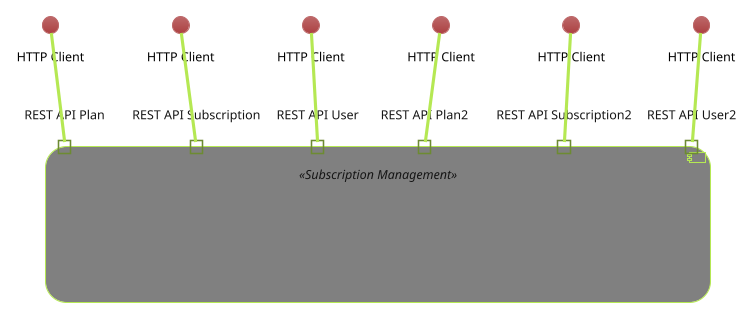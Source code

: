 @startuml
'https://plantuml.com/component-diagram

!theme hacker
skinparam interfaceFontColor Black

component " " as sidis <<Subscription Management>> {
    portin "REST API Plan"  as apiP
    portin "REST API Subscription" as apiS
    portin "REST API User" as apiU
        portin "REST API Plan2"  as apiP2
        portin "REST API Subscription2" as apiS2
        portin "REST API User2" as apiU2
}

skinparam component {
    backgroundColor grey
}

interface "HTTP Client" as HTTPa
interface "HTTP Client" as HTTPb
interface "HTTP Client" as HTTPc

interface "HTTP Client" as HTTPa2
interface "HTTP Client" as HTTPb2
interface "HTTP Client" as HTTPc2

HTTPa -- apiP
HTTPb -- apiS
HTTPc -- apiU

HTTPa2 -- apiP2
HTTPb2 -- apiS2
HTTPc2 -- apiU2


@enduml
